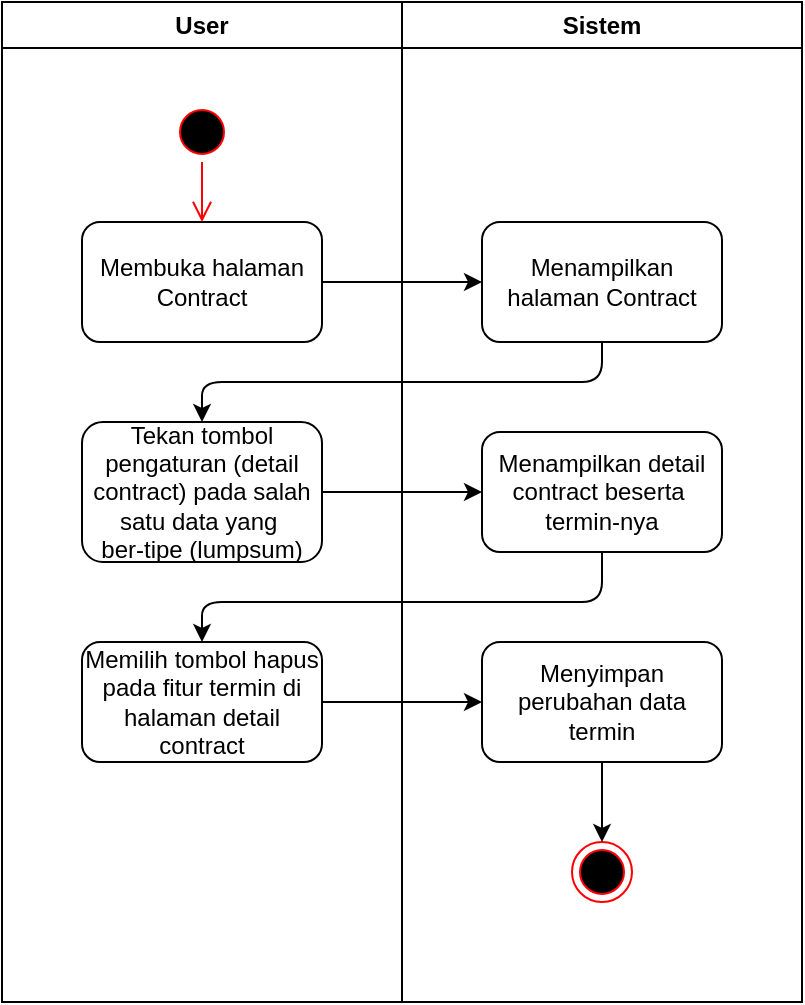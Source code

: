 <mxfile>
    <diagram id="IyY8rqQD1tdFjndjNqya" name="Page-1">
        <mxGraphModel dx="876" dy="467" grid="1" gridSize="10" guides="1" tooltips="1" connect="1" arrows="1" fold="1" page="1" pageScale="1" pageWidth="850" pageHeight="1100" math="0" shadow="0">
            <root>
                <mxCell id="0"/>
                <mxCell id="1" parent="0"/>
                <mxCell id="2" value="User" style="swimlane;whiteSpace=wrap;html=1;" vertex="1" parent="1">
                    <mxGeometry x="120" y="120" width="200" height="500" as="geometry"/>
                </mxCell>
                <mxCell id="3" value="" style="ellipse;html=1;shape=startState;fillColor=#000000;strokeColor=#ff0000;" vertex="1" parent="2">
                    <mxGeometry x="85" y="50" width="30" height="30" as="geometry"/>
                </mxCell>
                <mxCell id="4" value="Membuka halaman Contract" style="rounded=1;whiteSpace=wrap;html=1;" vertex="1" parent="2">
                    <mxGeometry x="40" y="110" width="120" height="60" as="geometry"/>
                </mxCell>
                <mxCell id="5" value="" style="edgeStyle=orthogonalEdgeStyle;html=1;verticalAlign=bottom;endArrow=open;endSize=8;strokeColor=#ff0000;entryX=0.5;entryY=0;entryDx=0;entryDy=0;" edge="1" parent="2" source="3" target="4">
                    <mxGeometry relative="1" as="geometry">
                        <mxPoint x="100" y="110" as="targetPoint"/>
                    </mxGeometry>
                </mxCell>
                <mxCell id="6" value="Tekan tombol pengaturan (detail contract) pada salah satu data yang&amp;nbsp;&lt;div&gt;ber-tipe (lumpsum)&lt;/div&gt;" style="rounded=1;whiteSpace=wrap;html=1;" vertex="1" parent="2">
                    <mxGeometry x="40" y="210" width="120" height="70" as="geometry"/>
                </mxCell>
                <mxCell id="7" value="Sistem" style="swimlane;whiteSpace=wrap;html=1;" vertex="1" parent="1">
                    <mxGeometry x="320" y="120" width="200" height="500" as="geometry"/>
                </mxCell>
                <mxCell id="8" value="Menampilkan halaman Contract" style="rounded=1;whiteSpace=wrap;html=1;" vertex="1" parent="7">
                    <mxGeometry x="40" y="110" width="120" height="60" as="geometry"/>
                </mxCell>
                <mxCell id="9" value="Menampilkan detail contract beserta&amp;nbsp;&lt;div&gt;termin-nya&lt;/div&gt;" style="rounded=1;whiteSpace=wrap;html=1;" vertex="1" parent="7">
                    <mxGeometry x="40" y="215" width="120" height="60" as="geometry"/>
                </mxCell>
                <mxCell id="20" value="Menyimpan perubahan data termin" style="rounded=1;whiteSpace=wrap;html=1;" vertex="1" parent="7">
                    <mxGeometry x="40" y="320" width="120" height="60" as="geometry"/>
                </mxCell>
                <mxCell id="22" value="" style="ellipse;html=1;shape=endState;fillColor=#000000;strokeColor=#ff0000;" vertex="1" parent="7">
                    <mxGeometry x="85" y="420" width="30" height="30" as="geometry"/>
                </mxCell>
                <mxCell id="19" value="" style="edgeStyle=none;html=1;" edge="1" parent="7" source="20" target="22">
                    <mxGeometry relative="1" as="geometry"/>
                </mxCell>
                <mxCell id="10" value="" style="edgeStyle=none;html=1;" edge="1" parent="1" source="4" target="8">
                    <mxGeometry relative="1" as="geometry"/>
                </mxCell>
                <mxCell id="11" value="" style="edgeStyle=none;html=1;entryX=0.5;entryY=0;entryDx=0;entryDy=0;exitX=0.5;exitY=1;exitDx=0;exitDy=0;" edge="1" parent="1" source="8" target="6">
                    <mxGeometry relative="1" as="geometry">
                        <Array as="points">
                            <mxPoint x="420" y="310"/>
                            <mxPoint x="220" y="310"/>
                        </Array>
                    </mxGeometry>
                </mxCell>
                <mxCell id="12" value="" style="edgeStyle=none;html=1;" edge="1" parent="1" source="6" target="9">
                    <mxGeometry relative="1" as="geometry"/>
                </mxCell>
                <mxCell id="13" value="Memilih tombol hapus pada fitur termin di halaman detail contract" style="rounded=1;whiteSpace=wrap;html=1;" vertex="1" parent="1">
                    <mxGeometry x="160" y="440" width="120" height="60" as="geometry"/>
                </mxCell>
                <mxCell id="23" value="" style="edgeStyle=none;html=1;" edge="1" parent="1" source="13">
                    <mxGeometry relative="1" as="geometry">
                        <mxPoint x="360" y="470" as="targetPoint"/>
                    </mxGeometry>
                </mxCell>
                <mxCell id="26" style="edgeStyle=none;html=1;exitX=0.5;exitY=1;exitDx=0;exitDy=0;entryX=0.5;entryY=0;entryDx=0;entryDy=0;" edge="1" parent="1" source="9" target="13">
                    <mxGeometry relative="1" as="geometry">
                        <Array as="points">
                            <mxPoint x="420" y="420"/>
                            <mxPoint x="220" y="420"/>
                        </Array>
                    </mxGeometry>
                </mxCell>
            </root>
        </mxGraphModel>
    </diagram>
</mxfile>